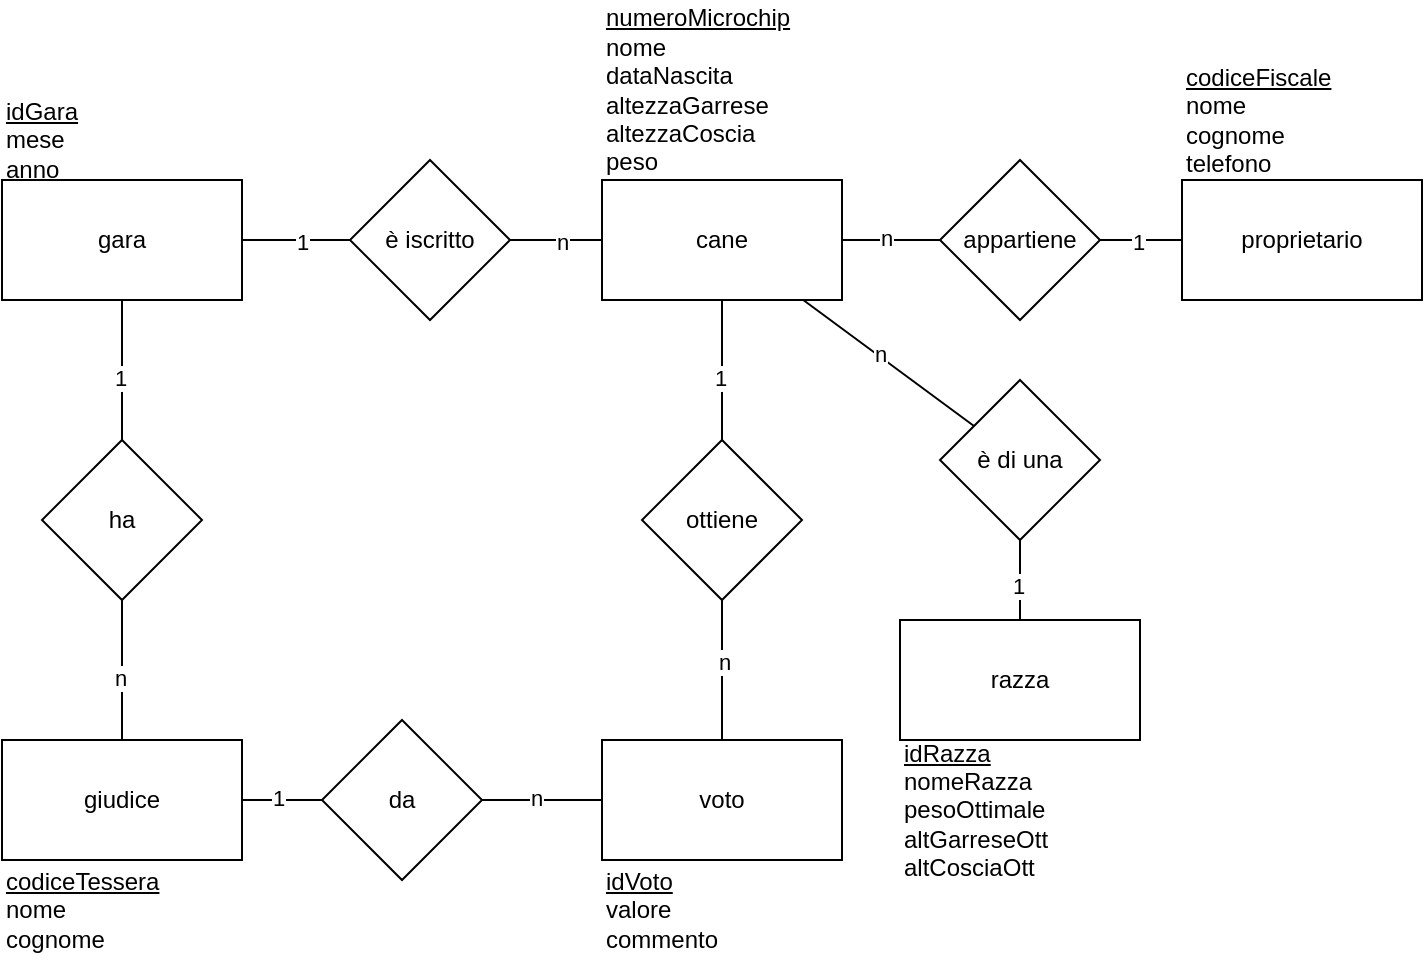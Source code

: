 <mxfile version="14.6.3" type="device"><diagram id="czwRr5mgXHjRMYcoKVU3" name="Page-1"><mxGraphModel dx="886" dy="512" grid="1" gridSize="10" guides="1" tooltips="1" connect="1" arrows="1" fold="1" page="1" pageScale="1" pageWidth="827" pageHeight="1169" math="0" shadow="0"><root><mxCell id="0"/><mxCell id="1" parent="0"/><mxCell id="vzLzrXgdprNmTGmFPJc8-1" value="cane" style="rounded=0;whiteSpace=wrap;html=1;" parent="1" vertex="1"><mxGeometry x="370" y="110" width="120" height="60" as="geometry"/></mxCell><mxCell id="vzLzrXgdprNmTGmFPJc8-2" value="razza" style="rounded=0;whiteSpace=wrap;html=1;" parent="1" vertex="1"><mxGeometry x="519" y="330" width="120" height="60" as="geometry"/></mxCell><mxCell id="vzLzrXgdprNmTGmFPJc8-3" value="giudice" style="rounded=0;whiteSpace=wrap;html=1;" parent="1" vertex="1"><mxGeometry x="70" y="390" width="120" height="60" as="geometry"/></mxCell><mxCell id="vzLzrXgdprNmTGmFPJc8-4" value="proprietario" style="rounded=0;whiteSpace=wrap;html=1;" parent="1" vertex="1"><mxGeometry x="660" y="110" width="120" height="60" as="geometry"/></mxCell><mxCell id="vzLzrXgdprNmTGmFPJc8-5" value="è iscritto" style="rhombus;whiteSpace=wrap;html=1;" parent="1" vertex="1"><mxGeometry x="244" y="100" width="80" height="80" as="geometry"/></mxCell><mxCell id="vzLzrXgdprNmTGmFPJc8-8" value="" style="endArrow=none;html=1;" parent="1" source="vzLzrXgdprNmTGmFPJc8-5" target="vzLzrXgdprNmTGmFPJc8-1" edge="1"><mxGeometry width="50" height="50" relative="1" as="geometry"><mxPoint x="299" y="640" as="sourcePoint"/><mxPoint x="359" y="640" as="targetPoint"/><Array as="points"/></mxGeometry></mxCell><mxCell id="vzLzrXgdprNmTGmFPJc8-9" value="n" style="edgeLabel;html=1;align=center;verticalAlign=middle;resizable=0;points=[];" parent="vzLzrXgdprNmTGmFPJc8-8" vertex="1" connectable="0"><mxGeometry x="0.12" y="-1" relative="1" as="geometry"><mxPoint as="offset"/></mxGeometry></mxCell><mxCell id="vzLzrXgdprNmTGmFPJc8-10" value="è di una" style="rhombus;whiteSpace=wrap;html=1;" parent="1" vertex="1"><mxGeometry x="539" y="210" width="80" height="80" as="geometry"/></mxCell><mxCell id="vzLzrXgdprNmTGmFPJc8-13" value="" style="endArrow=none;html=1;" parent="1" source="vzLzrXgdprNmTGmFPJc8-10" target="vzLzrXgdprNmTGmFPJc8-2" edge="1"><mxGeometry width="50" height="50" relative="1" as="geometry"><mxPoint x="489" y="250" as="sourcePoint"/><mxPoint x="669" y="240" as="targetPoint"/><Array as="points"/></mxGeometry></mxCell><mxCell id="vzLzrXgdprNmTGmFPJc8-14" value="1" style="edgeLabel;html=1;align=center;verticalAlign=middle;resizable=0;points=[];" parent="vzLzrXgdprNmTGmFPJc8-13" vertex="1" connectable="0"><mxGeometry x="0.12" y="-1" relative="1" as="geometry"><mxPoint as="offset"/></mxGeometry></mxCell><mxCell id="vzLzrXgdprNmTGmFPJc8-17" value="ha" style="rhombus;whiteSpace=wrap;html=1;" parent="1" vertex="1"><mxGeometry x="90" y="240" width="80" height="80" as="geometry"/></mxCell><mxCell id="vzLzrXgdprNmTGmFPJc8-20" value="" style="endArrow=none;html=1;" parent="1" source="vzLzrXgdprNmTGmFPJc8-17" target="vzLzrXgdprNmTGmFPJc8-3" edge="1"><mxGeometry width="50" height="50" relative="1" as="geometry"><mxPoint x="334" y="360" as="sourcePoint"/><mxPoint x="514" y="350" as="targetPoint"/><Array as="points"/></mxGeometry></mxCell><mxCell id="vzLzrXgdprNmTGmFPJc8-21" value="n" style="edgeLabel;html=1;align=center;verticalAlign=middle;resizable=0;points=[];" parent="vzLzrXgdprNmTGmFPJc8-20" vertex="1" connectable="0"><mxGeometry x="0.12" y="-1" relative="1" as="geometry"><mxPoint as="offset"/></mxGeometry></mxCell><mxCell id="vzLzrXgdprNmTGmFPJc8-23" value="appartiene" style="rhombus;whiteSpace=wrap;html=1;" parent="1" vertex="1"><mxGeometry x="539" y="100" width="80" height="80" as="geometry"/></mxCell><mxCell id="vzLzrXgdprNmTGmFPJc8-24" value="" style="endArrow=none;html=1;" parent="1" source="vzLzrXgdprNmTGmFPJc8-4" target="vzLzrXgdprNmTGmFPJc8-23" edge="1"><mxGeometry width="50" height="50" relative="1" as="geometry"><mxPoint x="379" y="90" as="sourcePoint"/><mxPoint x="331" y="500" as="targetPoint"/><Array as="points"/></mxGeometry></mxCell><mxCell id="vzLzrXgdprNmTGmFPJc8-25" value="1" style="edgeLabel;html=1;align=center;verticalAlign=middle;resizable=0;points=[];" parent="vzLzrXgdprNmTGmFPJc8-24" vertex="1" connectable="0"><mxGeometry x="0.09" y="1" relative="1" as="geometry"><mxPoint as="offset"/></mxGeometry></mxCell><mxCell id="vzLzrXgdprNmTGmFPJc8-26" value="" style="endArrow=none;html=1;" parent="1" source="vzLzrXgdprNmTGmFPJc8-23" target="vzLzrXgdprNmTGmFPJc8-1" edge="1"><mxGeometry width="50" height="50" relative="1" as="geometry"><mxPoint x="301" y="460" as="sourcePoint"/><mxPoint x="197" y="90" as="targetPoint"/><Array as="points"/></mxGeometry></mxCell><mxCell id="vzLzrXgdprNmTGmFPJc8-27" value="n" style="edgeLabel;html=1;align=center;verticalAlign=middle;resizable=0;points=[];" parent="vzLzrXgdprNmTGmFPJc8-26" vertex="1" connectable="0"><mxGeometry x="0.12" y="-1" relative="1" as="geometry"><mxPoint as="offset"/></mxGeometry></mxCell><mxCell id="vzLzrXgdprNmTGmFPJc8-30" value="gara" style="rounded=0;whiteSpace=wrap;html=1;" parent="1" vertex="1"><mxGeometry x="70" y="110" width="120" height="60" as="geometry"/></mxCell><mxCell id="vzLzrXgdprNmTGmFPJc8-31" value="" style="endArrow=none;html=1;" parent="1" source="vzLzrXgdprNmTGmFPJc8-30" target="vzLzrXgdprNmTGmFPJc8-5" edge="1"><mxGeometry width="50" height="50" relative="1" as="geometry"><mxPoint x="160" y="200" as="sourcePoint"/><mxPoint x="206" y="200" as="targetPoint"/><Array as="points"/></mxGeometry></mxCell><mxCell id="vzLzrXgdprNmTGmFPJc8-32" value="1" style="edgeLabel;html=1;align=center;verticalAlign=middle;resizable=0;points=[];" parent="vzLzrXgdprNmTGmFPJc8-31" vertex="1" connectable="0"><mxGeometry x="0.12" y="-1" relative="1" as="geometry"><mxPoint as="offset"/></mxGeometry></mxCell><mxCell id="vzLzrXgdprNmTGmFPJc8-33" value="" style="endArrow=none;html=1;" parent="1" source="vzLzrXgdprNmTGmFPJc8-10" target="vzLzrXgdprNmTGmFPJc8-1" edge="1"><mxGeometry width="50" height="50" relative="1" as="geometry"><mxPoint x="487.273" y="220.003" as="sourcePoint"/><mxPoint x="400" y="239.397" as="targetPoint"/><Array as="points"/></mxGeometry></mxCell><mxCell id="vzLzrXgdprNmTGmFPJc8-34" value="n" style="edgeLabel;html=1;align=center;verticalAlign=middle;resizable=0;points=[];" parent="vzLzrXgdprNmTGmFPJc8-33" vertex="1" connectable="0"><mxGeometry x="0.12" y="-1" relative="1" as="geometry"><mxPoint as="offset"/></mxGeometry></mxCell><mxCell id="vzLzrXgdprNmTGmFPJc8-35" value="" style="endArrow=none;html=1;" parent="1" source="vzLzrXgdprNmTGmFPJc8-30" target="vzLzrXgdprNmTGmFPJc8-17" edge="1"><mxGeometry width="50" height="50" relative="1" as="geometry"><mxPoint x="460" y="230" as="sourcePoint"/><mxPoint x="500" y="230" as="targetPoint"/><Array as="points"/></mxGeometry></mxCell><mxCell id="vzLzrXgdprNmTGmFPJc8-36" value="1" style="edgeLabel;html=1;align=center;verticalAlign=middle;resizable=0;points=[];" parent="vzLzrXgdprNmTGmFPJc8-35" vertex="1" connectable="0"><mxGeometry x="0.12" y="-1" relative="1" as="geometry"><mxPoint as="offset"/></mxGeometry></mxCell><mxCell id="vzLzrXgdprNmTGmFPJc8-37" value="da" style="rhombus;whiteSpace=wrap;html=1;" parent="1" vertex="1"><mxGeometry x="230" y="380" width="80" height="80" as="geometry"/></mxCell><mxCell id="vzLzrXgdprNmTGmFPJc8-38" value="" style="endArrow=none;html=1;" parent="1" source="vzLzrXgdprNmTGmFPJc8-37" target="vzLzrXgdprNmTGmFPJc8-3" edge="1"><mxGeometry width="50" height="50" relative="1" as="geometry"><mxPoint x="604" y="360" as="sourcePoint"/><mxPoint x="468.571" y="290" as="targetPoint"/><Array as="points"/></mxGeometry></mxCell><mxCell id="vzLzrXgdprNmTGmFPJc8-39" value="1" style="edgeLabel;html=1;align=center;verticalAlign=middle;resizable=0;points=[];" parent="vzLzrXgdprNmTGmFPJc8-38" vertex="1" connectable="0"><mxGeometry x="0.12" y="-1" relative="1" as="geometry"><mxPoint as="offset"/></mxGeometry></mxCell><mxCell id="vzLzrXgdprNmTGmFPJc8-40" value="" style="endArrow=none;html=1;" parent="1" source="vzLzrXgdprNmTGmFPJc8-1" target="51c1myfsuLWMyhr7Wual-5" edge="1"><mxGeometry width="50" height="50" relative="1" as="geometry"><mxPoint x="400" y="170" as="sourcePoint"/><mxPoint x="430" y="250" as="targetPoint"/><Array as="points"/></mxGeometry></mxCell><mxCell id="vzLzrXgdprNmTGmFPJc8-41" value="1" style="edgeLabel;html=1;align=center;verticalAlign=middle;resizable=0;points=[];" parent="vzLzrXgdprNmTGmFPJc8-40" vertex="1" connectable="0"><mxGeometry x="0.12" y="-1" relative="1" as="geometry"><mxPoint as="offset"/></mxGeometry></mxCell><mxCell id="vzLzrXgdprNmTGmFPJc8-43" value="&lt;u&gt;idGara&lt;/u&gt;&lt;br&gt;mese&lt;br&gt;anno" style="text;html=1;strokeColor=none;fillColor=none;align=left;verticalAlign=middle;whiteSpace=wrap;rounded=0;" parent="1" vertex="1"><mxGeometry x="70" y="70" width="60" height="40" as="geometry"/></mxCell><mxCell id="vzLzrXgdprNmTGmFPJc8-44" value="&lt;u&gt;numeroMicrochip&lt;/u&gt;&lt;br&gt;nome&lt;br&gt;dataNascita&lt;br&gt;altezzaGarrese&lt;br&gt;altezzaCoscia&lt;br&gt;peso" style="text;html=1;strokeColor=none;fillColor=none;align=left;verticalAlign=middle;whiteSpace=wrap;rounded=0;" parent="1" vertex="1"><mxGeometry x="370" y="20" width="110" height="90" as="geometry"/></mxCell><mxCell id="vzLzrXgdprNmTGmFPJc8-45" value="&lt;u&gt;codiceFiscale&lt;/u&gt;&lt;br&gt;nome&lt;br&gt;cognome&lt;br&gt;telefono" style="text;html=1;strokeColor=none;fillColor=none;align=left;verticalAlign=middle;whiteSpace=wrap;rounded=0;" parent="1" vertex="1"><mxGeometry x="660" y="50" width="80" height="60" as="geometry"/></mxCell><mxCell id="vzLzrXgdprNmTGmFPJc8-46" value="&lt;u&gt;codiceTessera&lt;/u&gt;&lt;br&gt;nome&lt;br&gt;cognome" style="text;html=1;strokeColor=none;fillColor=none;align=left;verticalAlign=middle;whiteSpace=wrap;rounded=0;" parent="1" vertex="1"><mxGeometry x="70" y="450" width="80" height="50" as="geometry"/></mxCell><mxCell id="vzLzrXgdprNmTGmFPJc8-47" value="&lt;u&gt;idRazza&lt;/u&gt;&lt;br&gt;nomeRazza&lt;br&gt;pesoOttimale&lt;br&gt;altGarreseOtt&lt;br&gt;altCosciaOtt" style="text;html=1;strokeColor=none;fillColor=none;align=left;verticalAlign=middle;whiteSpace=wrap;rounded=0;" parent="1" vertex="1"><mxGeometry x="519" y="390" width="101" height="70" as="geometry"/></mxCell><mxCell id="51c1myfsuLWMyhr7Wual-2" value="voto" style="rounded=0;whiteSpace=wrap;html=1;" vertex="1" parent="1"><mxGeometry x="370" y="390" width="120" height="60" as="geometry"/></mxCell><mxCell id="51c1myfsuLWMyhr7Wual-3" value="" style="endArrow=none;html=1;" edge="1" parent="1" source="51c1myfsuLWMyhr7Wual-2" target="vzLzrXgdprNmTGmFPJc8-37"><mxGeometry width="50" height="50" relative="1" as="geometry"><mxPoint x="354" y="380" as="sourcePoint"/><mxPoint x="300" y="380" as="targetPoint"/><Array as="points"/></mxGeometry></mxCell><mxCell id="51c1myfsuLWMyhr7Wual-4" value="n" style="edgeLabel;html=1;align=center;verticalAlign=middle;resizable=0;points=[];" vertex="1" connectable="0" parent="51c1myfsuLWMyhr7Wual-3"><mxGeometry x="0.12" y="-1" relative="1" as="geometry"><mxPoint as="offset"/></mxGeometry></mxCell><mxCell id="51c1myfsuLWMyhr7Wual-5" value="ottiene" style="rhombus;whiteSpace=wrap;html=1;" vertex="1" parent="1"><mxGeometry x="390" y="240" width="80" height="80" as="geometry"/></mxCell><mxCell id="51c1myfsuLWMyhr7Wual-6" value="" style="endArrow=none;html=1;" edge="1" parent="1" source="51c1myfsuLWMyhr7Wual-2" target="51c1myfsuLWMyhr7Wual-5"><mxGeometry width="50" height="50" relative="1" as="geometry"><mxPoint x="440" y="180" as="sourcePoint"/><mxPoint x="440" y="270" as="targetPoint"/><Array as="points"/></mxGeometry></mxCell><mxCell id="51c1myfsuLWMyhr7Wual-7" value="n" style="edgeLabel;html=1;align=center;verticalAlign=middle;resizable=0;points=[];" vertex="1" connectable="0" parent="51c1myfsuLWMyhr7Wual-6"><mxGeometry x="0.12" y="-1" relative="1" as="geometry"><mxPoint as="offset"/></mxGeometry></mxCell><mxCell id="51c1myfsuLWMyhr7Wual-8" value="&lt;u&gt;idVoto&lt;/u&gt;&lt;br&gt;valore&lt;br&gt;commento" style="text;html=1;strokeColor=none;fillColor=none;align=left;verticalAlign=middle;whiteSpace=wrap;rounded=0;" vertex="1" parent="1"><mxGeometry x="370" y="450" width="80" height="50" as="geometry"/></mxCell></root></mxGraphModel></diagram></mxfile>